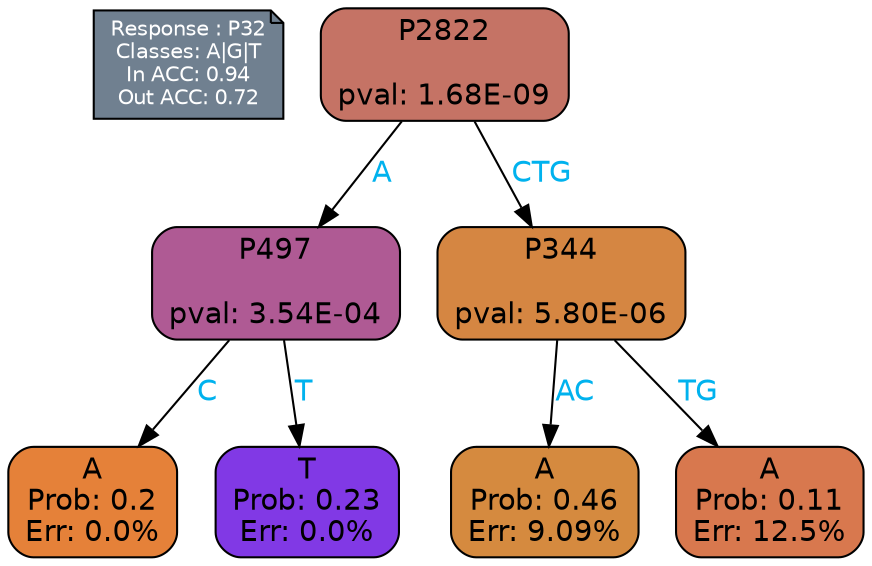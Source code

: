 digraph Tree {
node [shape=box, style="filled, rounded", color="black", fontname=helvetica] ;
graph [ranksep=equally, splines=polylines, bgcolor=transparent, dpi=600] ;
edge [fontname=helvetica] ;
LEGEND [label="Response : P32
Classes: A|G|T
In ACC: 0.94
Out ACC: 0.72
",shape=note,align=left,style=filled,fillcolor="slategray",fontcolor="white",fontsize=10];1 [label="P2822

pval: 1.68E-09", fillcolor="#c57365"] ;
2 [label="P497

pval: 3.54E-04", fillcolor="#af5a94"] ;
3 [label="A
Prob: 0.2
Err: 0.0%", fillcolor="#e58139"] ;
4 [label="T
Prob: 0.23
Err: 0.0%", fillcolor="#8139e5"] ;
5 [label="P344

pval: 5.80E-06", fillcolor="#d58642"] ;
6 [label="A
Prob: 0.46
Err: 9.09%", fillcolor="#d58a3f"] ;
7 [label="A
Prob: 0.11
Err: 12.5%", fillcolor="#d8784e"] ;
1 -> 2 [label="A",fontcolor=deepskyblue2] ;
1 -> 5 [label="CTG",fontcolor=deepskyblue2] ;
2 -> 3 [label="C",fontcolor=deepskyblue2] ;
2 -> 4 [label="T",fontcolor=deepskyblue2] ;
5 -> 6 [label="AC",fontcolor=deepskyblue2] ;
5 -> 7 [label="TG",fontcolor=deepskyblue2] ;
{rank = same; 3;4;6;7;}{rank = same; LEGEND;1;}}